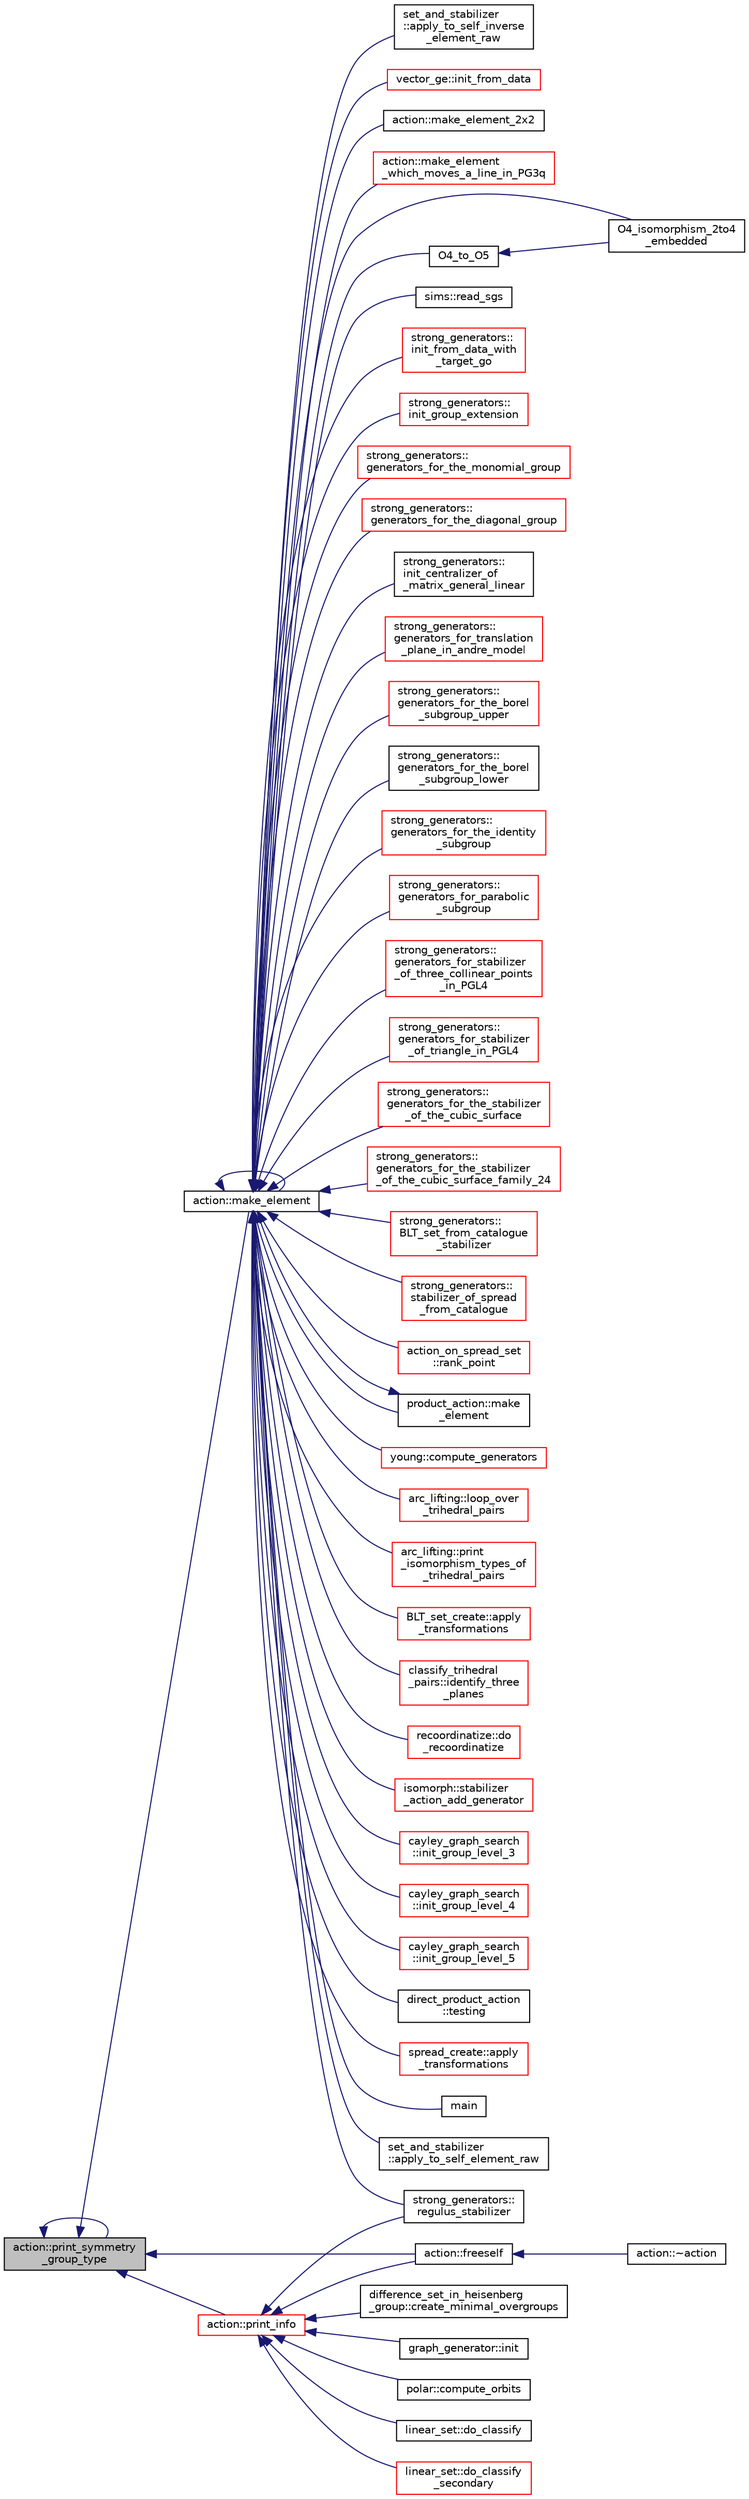 digraph "action::print_symmetry_group_type"
{
  edge [fontname="Helvetica",fontsize="10",labelfontname="Helvetica",labelfontsize="10"];
  node [fontname="Helvetica",fontsize="10",shape=record];
  rankdir="LR";
  Node33722 [label="action::print_symmetry\l_group_type",height=0.2,width=0.4,color="black", fillcolor="grey75", style="filled", fontcolor="black"];
  Node33722 -> Node33723 [dir="back",color="midnightblue",fontsize="10",style="solid",fontname="Helvetica"];
  Node33723 [label="action::freeself",height=0.2,width=0.4,color="black", fillcolor="white", style="filled",URL="$d2/d86/classaction.html#aadb16f58fb831310eea91fa6c9611062"];
  Node33723 -> Node33724 [dir="back",color="midnightblue",fontsize="10",style="solid",fontname="Helvetica"];
  Node33724 [label="action::~action",height=0.2,width=0.4,color="black", fillcolor="white", style="filled",URL="$d2/d86/classaction.html#ab6f76ca0e49cfd012d51036f32e86116"];
  Node33722 -> Node33725 [dir="back",color="midnightblue",fontsize="10",style="solid",fontname="Helvetica"];
  Node33725 [label="action::make_element",height=0.2,width=0.4,color="black", fillcolor="white", style="filled",URL="$d2/d86/classaction.html#a920fa2a27583fb60bae10e7b282cdd1d"];
  Node33725 -> Node33726 [dir="back",color="midnightblue",fontsize="10",style="solid",fontname="Helvetica"];
  Node33726 [label="cayley_graph_search\l::init_group_level_3",height=0.2,width=0.4,color="red", fillcolor="white", style="filled",URL="$de/dae/classcayley__graph__search.html#a7c936e674e8ea64597fa37ae5aa71c71"];
  Node33725 -> Node33731 [dir="back",color="midnightblue",fontsize="10",style="solid",fontname="Helvetica"];
  Node33731 [label="cayley_graph_search\l::init_group_level_4",height=0.2,width=0.4,color="red", fillcolor="white", style="filled",URL="$de/dae/classcayley__graph__search.html#a6593f90cd91bea8c23fe71acca05655e"];
  Node33725 -> Node33732 [dir="back",color="midnightblue",fontsize="10",style="solid",fontname="Helvetica"];
  Node33732 [label="cayley_graph_search\l::init_group_level_5",height=0.2,width=0.4,color="red", fillcolor="white", style="filled",URL="$de/dae/classcayley__graph__search.html#ab4427f6ab65833dae31a18f44a5d6d7a"];
  Node33725 -> Node33733 [dir="back",color="midnightblue",fontsize="10",style="solid",fontname="Helvetica"];
  Node33733 [label="direct_product_action\l::testing",height=0.2,width=0.4,color="black", fillcolor="white", style="filled",URL="$d3/d78/classdirect__product__action.html#a343dbbfe1b3932d198bfa59b48c7026f"];
  Node33725 -> Node33734 [dir="back",color="midnightblue",fontsize="10",style="solid",fontname="Helvetica"];
  Node33734 [label="spread_create::apply\l_transformations",height=0.2,width=0.4,color="red", fillcolor="white", style="filled",URL="$de/d97/classspread__create.html#af324e4219cba2572fec394ef40e9ee88"];
  Node33725 -> Node33736 [dir="back",color="midnightblue",fontsize="10",style="solid",fontname="Helvetica"];
  Node33736 [label="main",height=0.2,width=0.4,color="black", fillcolor="white", style="filled",URL="$df/df8/surface__classify_8_c.html#a217dbf8b442f20279ea00b898af96f52"];
  Node33725 -> Node33737 [dir="back",color="midnightblue",fontsize="10",style="solid",fontname="Helvetica"];
  Node33737 [label="set_and_stabilizer\l::apply_to_self_element_raw",height=0.2,width=0.4,color="black", fillcolor="white", style="filled",URL="$de/df6/classset__and__stabilizer.html#aa7730cf2de0ea01c59c1fe9e3beeb550"];
  Node33725 -> Node33738 [dir="back",color="midnightblue",fontsize="10",style="solid",fontname="Helvetica"];
  Node33738 [label="set_and_stabilizer\l::apply_to_self_inverse\l_element_raw",height=0.2,width=0.4,color="black", fillcolor="white", style="filled",URL="$de/df6/classset__and__stabilizer.html#aefacb2c9fef9d9ae8224b38185e4eeda"];
  Node33725 -> Node33739 [dir="back",color="midnightblue",fontsize="10",style="solid",fontname="Helvetica"];
  Node33739 [label="vector_ge::init_from_data",height=0.2,width=0.4,color="red", fillcolor="white", style="filled",URL="$d4/d6e/classvector__ge.html#a44b1669e41321b41d93fb5cf957b8bc5"];
  Node33725 -> Node33787 [dir="back",color="midnightblue",fontsize="10",style="solid",fontname="Helvetica"];
  Node33787 [label="action::make_element_2x2",height=0.2,width=0.4,color="black", fillcolor="white", style="filled",URL="$d2/d86/classaction.html#a17fab7163af96b900aae4899bff7332f"];
  Node33725 -> Node33725 [dir="back",color="midnightblue",fontsize="10",style="solid",fontname="Helvetica"];
  Node33725 -> Node33788 [dir="back",color="midnightblue",fontsize="10",style="solid",fontname="Helvetica"];
  Node33788 [label="action::make_element\l_which_moves_a_line_in_PG3q",height=0.2,width=0.4,color="red", fillcolor="white", style="filled",URL="$d2/d86/classaction.html#a926b90c3aafacbf77ffd99d50a8408cb"];
  Node33725 -> Node33797 [dir="back",color="midnightblue",fontsize="10",style="solid",fontname="Helvetica"];
  Node33797 [label="O4_isomorphism_2to4\l_embedded",height=0.2,width=0.4,color="black", fillcolor="white", style="filled",URL="$dc/dd4/group__actions_8h.html#aa6a3808993602713a701a20d3905ebe1"];
  Node33725 -> Node33798 [dir="back",color="midnightblue",fontsize="10",style="solid",fontname="Helvetica"];
  Node33798 [label="O4_to_O5",height=0.2,width=0.4,color="black", fillcolor="white", style="filled",URL="$dc/dd4/group__actions_8h.html#af20467afc2151efb154c3c86ae5e1e5a"];
  Node33798 -> Node33797 [dir="back",color="midnightblue",fontsize="10",style="solid",fontname="Helvetica"];
  Node33725 -> Node33799 [dir="back",color="midnightblue",fontsize="10",style="solid",fontname="Helvetica"];
  Node33799 [label="sims::read_sgs",height=0.2,width=0.4,color="black", fillcolor="white", style="filled",URL="$d9/df3/classsims.html#acc819864b418090e81b8a060cdc384df"];
  Node33725 -> Node33800 [dir="back",color="midnightblue",fontsize="10",style="solid",fontname="Helvetica"];
  Node33800 [label="strong_generators::\linit_from_data_with\l_target_go",height=0.2,width=0.4,color="red", fillcolor="white", style="filled",URL="$dc/d09/classstrong__generators.html#a026182fcca35e7a95aa7583e716585e0"];
  Node33725 -> Node33802 [dir="back",color="midnightblue",fontsize="10",style="solid",fontname="Helvetica"];
  Node33802 [label="strong_generators::\linit_group_extension",height=0.2,width=0.4,color="red", fillcolor="white", style="filled",URL="$dc/d09/classstrong__generators.html#a5e889497cab5e9c522c8c4610ebb8328"];
  Node33725 -> Node33809 [dir="back",color="midnightblue",fontsize="10",style="solid",fontname="Helvetica"];
  Node33809 [label="strong_generators::\lgenerators_for_the_monomial_group",height=0.2,width=0.4,color="red", fillcolor="white", style="filled",URL="$dc/d09/classstrong__generators.html#a504b7cefda70b646b2064f80784d7f8a"];
  Node33725 -> Node33811 [dir="back",color="midnightblue",fontsize="10",style="solid",fontname="Helvetica"];
  Node33811 [label="strong_generators::\lgenerators_for_the_diagonal_group",height=0.2,width=0.4,color="red", fillcolor="white", style="filled",URL="$dc/d09/classstrong__generators.html#a560ff860f139f7f02f293fa7f5f01aff"];
  Node33725 -> Node33813 [dir="back",color="midnightblue",fontsize="10",style="solid",fontname="Helvetica"];
  Node33813 [label="strong_generators::\linit_centralizer_of\l_matrix_general_linear",height=0.2,width=0.4,color="black", fillcolor="white", style="filled",URL="$dc/d09/classstrong__generators.html#a32d3dac9a96e73497b2e8f822d7e0038"];
  Node33725 -> Node33814 [dir="back",color="midnightblue",fontsize="10",style="solid",fontname="Helvetica"];
  Node33814 [label="strong_generators::\lgenerators_for_translation\l_plane_in_andre_model",height=0.2,width=0.4,color="red", fillcolor="white", style="filled",URL="$dc/d09/classstrong__generators.html#aceefa8f4e00918ef0c4e9899a6d892ac"];
  Node33725 -> Node33768 [dir="back",color="midnightblue",fontsize="10",style="solid",fontname="Helvetica"];
  Node33768 [label="strong_generators::\lregulus_stabilizer",height=0.2,width=0.4,color="black", fillcolor="white", style="filled",URL="$dc/d09/classstrong__generators.html#a32e999d14b4168695f2e775ddf2ed7e7"];
  Node33725 -> Node33815 [dir="back",color="midnightblue",fontsize="10",style="solid",fontname="Helvetica"];
  Node33815 [label="strong_generators::\lgenerators_for_the_borel\l_subgroup_upper",height=0.2,width=0.4,color="red", fillcolor="white", style="filled",URL="$dc/d09/classstrong__generators.html#ad2b78850e421039116d2ba4bb4939729"];
  Node33725 -> Node33817 [dir="back",color="midnightblue",fontsize="10",style="solid",fontname="Helvetica"];
  Node33817 [label="strong_generators::\lgenerators_for_the_borel\l_subgroup_lower",height=0.2,width=0.4,color="black", fillcolor="white", style="filled",URL="$dc/d09/classstrong__generators.html#acdadd5e5c979289f36fdaaf6a96d6243"];
  Node33725 -> Node33818 [dir="back",color="midnightblue",fontsize="10",style="solid",fontname="Helvetica"];
  Node33818 [label="strong_generators::\lgenerators_for_the_identity\l_subgroup",height=0.2,width=0.4,color="red", fillcolor="white", style="filled",URL="$dc/d09/classstrong__generators.html#a6af2f0c5e1700eefbaf90ff38892eecc"];
  Node33725 -> Node33820 [dir="back",color="midnightblue",fontsize="10",style="solid",fontname="Helvetica"];
  Node33820 [label="strong_generators::\lgenerators_for_parabolic\l_subgroup",height=0.2,width=0.4,color="red", fillcolor="white", style="filled",URL="$dc/d09/classstrong__generators.html#a5c5c460bc6bc949e865c7e634720847a"];
  Node33725 -> Node33823 [dir="back",color="midnightblue",fontsize="10",style="solid",fontname="Helvetica"];
  Node33823 [label="strong_generators::\lgenerators_for_stabilizer\l_of_three_collinear_points\l_in_PGL4",height=0.2,width=0.4,color="red", fillcolor="white", style="filled",URL="$dc/d09/classstrong__generators.html#a59efd3b79710ccb1dce194a779ebf26e"];
  Node33725 -> Node33826 [dir="back",color="midnightblue",fontsize="10",style="solid",fontname="Helvetica"];
  Node33826 [label="strong_generators::\lgenerators_for_stabilizer\l_of_triangle_in_PGL4",height=0.2,width=0.4,color="red", fillcolor="white", style="filled",URL="$dc/d09/classstrong__generators.html#ad83abfc0148c2cacdfd34d122e579b0c"];
  Node33725 -> Node33827 [dir="back",color="midnightblue",fontsize="10",style="solid",fontname="Helvetica"];
  Node33827 [label="strong_generators::\lgenerators_for_the_stabilizer\l_of_the_cubic_surface",height=0.2,width=0.4,color="red", fillcolor="white", style="filled",URL="$dc/d09/classstrong__generators.html#a606282c1c7c6d98a03ad1f896d9ae4c0"];
  Node33725 -> Node33828 [dir="back",color="midnightblue",fontsize="10",style="solid",fontname="Helvetica"];
  Node33828 [label="strong_generators::\lgenerators_for_the_stabilizer\l_of_the_cubic_surface_family_24",height=0.2,width=0.4,color="red", fillcolor="white", style="filled",URL="$dc/d09/classstrong__generators.html#a984cb3bd1b49e98dbcaa1bbe90bd3077"];
  Node33725 -> Node33831 [dir="back",color="midnightblue",fontsize="10",style="solid",fontname="Helvetica"];
  Node33831 [label="strong_generators::\lBLT_set_from_catalogue\l_stabilizer",height=0.2,width=0.4,color="red", fillcolor="white", style="filled",URL="$dc/d09/classstrong__generators.html#a5745df767149506be3c591359840014f"];
  Node33725 -> Node33832 [dir="back",color="midnightblue",fontsize="10",style="solid",fontname="Helvetica"];
  Node33832 [label="strong_generators::\lstabilizer_of_spread\l_from_catalogue",height=0.2,width=0.4,color="red", fillcolor="white", style="filled",URL="$dc/d09/classstrong__generators.html#aedcc0f18e04cb4190e78d11f1c4b29dd"];
  Node33725 -> Node33834 [dir="back",color="midnightblue",fontsize="10",style="solid",fontname="Helvetica"];
  Node33834 [label="action_on_spread_set\l::rank_point",height=0.2,width=0.4,color="red", fillcolor="white", style="filled",URL="$d2/d7a/classaction__on__spread__set.html#a1d7082bfaaf523ad746fe94685fe2e43"];
  Node33725 -> Node34019 [dir="back",color="midnightblue",fontsize="10",style="solid",fontname="Helvetica"];
  Node34019 [label="product_action::make\l_element",height=0.2,width=0.4,color="black", fillcolor="white", style="filled",URL="$d8/d74/classproduct__action.html#a1d16f9f3a4be7b3ed6ce0825612a3cd8"];
  Node34019 -> Node33725 [dir="back",color="midnightblue",fontsize="10",style="solid",fontname="Helvetica"];
  Node33725 -> Node34020 [dir="back",color="midnightblue",fontsize="10",style="solid",fontname="Helvetica"];
  Node34020 [label="young::compute_generators",height=0.2,width=0.4,color="red", fillcolor="white", style="filled",URL="$dd/d68/classyoung.html#a26c8929e3f3f49437e3241f5d627ee20"];
  Node33725 -> Node34022 [dir="back",color="midnightblue",fontsize="10",style="solid",fontname="Helvetica"];
  Node34022 [label="arc_lifting::loop_over\l_trihedral_pairs",height=0.2,width=0.4,color="red", fillcolor="white", style="filled",URL="$dc/db7/classarc__lifting.html#a30126f5ed4126d604c191aa4d1f7505a"];
  Node33725 -> Node34023 [dir="back",color="midnightblue",fontsize="10",style="solid",fontname="Helvetica"];
  Node34023 [label="arc_lifting::print\l_isomorphism_types_of\l_trihedral_pairs",height=0.2,width=0.4,color="red", fillcolor="white", style="filled",URL="$dc/db7/classarc__lifting.html#ac2ea90f2acf97c870a7f46f7b125b8b7"];
  Node33725 -> Node34025 [dir="back",color="midnightblue",fontsize="10",style="solid",fontname="Helvetica"];
  Node34025 [label="BLT_set_create::apply\l_transformations",height=0.2,width=0.4,color="red", fillcolor="white", style="filled",URL="$d4/d40/class_b_l_t__set__create.html#ab39c77dca057b334e270fadee6c26c2c"];
  Node33725 -> Node34026 [dir="back",color="midnightblue",fontsize="10",style="solid",fontname="Helvetica"];
  Node34026 [label="classify_trihedral\l_pairs::identify_three\l_planes",height=0.2,width=0.4,color="red", fillcolor="white", style="filled",URL="$d1/d21/classclassify__trihedral__pairs.html#a0c39bec96db456430eb119aa573f6d25"];
  Node33725 -> Node34030 [dir="back",color="midnightblue",fontsize="10",style="solid",fontname="Helvetica"];
  Node34030 [label="recoordinatize::do\l_recoordinatize",height=0.2,width=0.4,color="red", fillcolor="white", style="filled",URL="$d3/d3c/classrecoordinatize.html#ae667d36625d30c780af10da96e26ab04"];
  Node33725 -> Node34034 [dir="back",color="midnightblue",fontsize="10",style="solid",fontname="Helvetica"];
  Node34034 [label="isomorph::stabilizer\l_action_add_generator",height=0.2,width=0.4,color="red", fillcolor="white", style="filled",URL="$d3/d5f/classisomorph.html#ae91af86c9c82cf9c5c7ee24a60e59460"];
  Node33722 -> Node33722 [dir="back",color="midnightblue",fontsize="10",style="solid",fontname="Helvetica"];
  Node33722 -> Node34035 [dir="back",color="midnightblue",fontsize="10",style="solid",fontname="Helvetica"];
  Node34035 [label="action::print_info",height=0.2,width=0.4,color="red", fillcolor="white", style="filled",URL="$d2/d86/classaction.html#a6f89e493e5c5a32e5c3b8963d438ce86"];
  Node34035 -> Node33875 [dir="back",color="midnightblue",fontsize="10",style="solid",fontname="Helvetica"];
  Node33875 [label="difference_set_in_heisenberg\l_group::create_minimal_overgroups",height=0.2,width=0.4,color="black", fillcolor="white", style="filled",URL="$de/d8a/classdifference__set__in__heisenberg__group.html#a9bde5ad5da3ebaebf98fbfd3e8110b79"];
  Node34035 -> Node33973 [dir="back",color="midnightblue",fontsize="10",style="solid",fontname="Helvetica"];
  Node33973 [label="graph_generator::init",height=0.2,width=0.4,color="black", fillcolor="white", style="filled",URL="$d9/d91/classgraph__generator.html#acd2ec07214d869173eb1c9ffb3ec0312"];
  Node34035 -> Node33867 [dir="back",color="midnightblue",fontsize="10",style="solid",fontname="Helvetica"];
  Node33867 [label="polar::compute_orbits",height=0.2,width=0.4,color="black", fillcolor="white", style="filled",URL="$da/d1c/classpolar.html#ac4c3c4f95d14c74ff4a3ec3f3479a1da"];
  Node34035 -> Node33861 [dir="back",color="midnightblue",fontsize="10",style="solid",fontname="Helvetica"];
  Node33861 [label="linear_set::do_classify",height=0.2,width=0.4,color="black", fillcolor="white", style="filled",URL="$dd/d86/classlinear__set.html#a3eb2dbce7fa8b71901dfc12f288ddd0c"];
  Node34035 -> Node33868 [dir="back",color="midnightblue",fontsize="10",style="solid",fontname="Helvetica"];
  Node33868 [label="linear_set::do_classify\l_secondary",height=0.2,width=0.4,color="red", fillcolor="white", style="filled",URL="$dd/d86/classlinear__set.html#a47eb7f9995f3343abd3bdfbf9a9a9162"];
  Node34035 -> Node33723 [dir="back",color="midnightblue",fontsize="10",style="solid",fontname="Helvetica"];
  Node34035 -> Node33768 [dir="back",color="midnightblue",fontsize="10",style="solid",fontname="Helvetica"];
}
